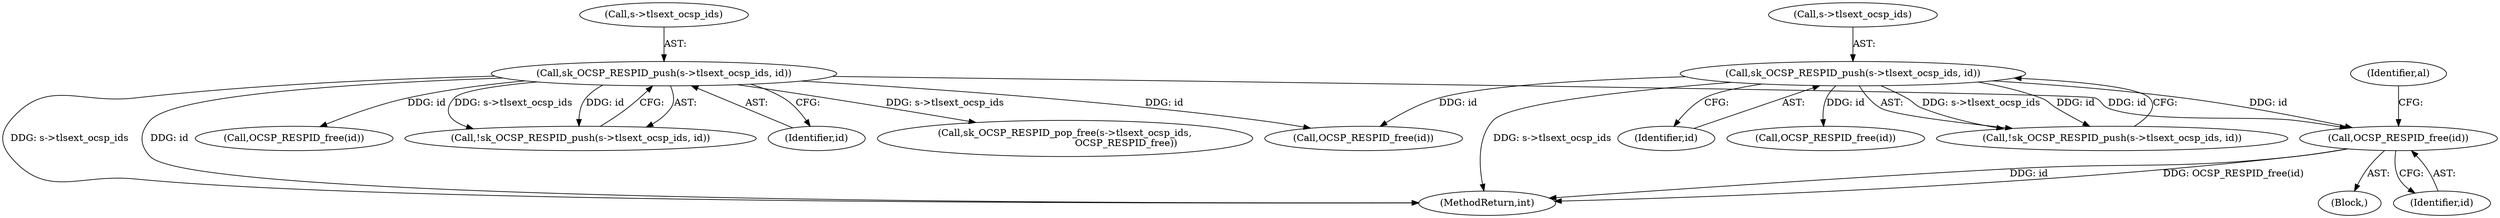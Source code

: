 digraph "0_openssl_2c0d295e26306e15a92eb23a84a1802005c1c137@API" {
"1001069" [label="(Call,OCSP_RESPID_free(id))"];
"1001098" [label="(Call,sk_OCSP_RESPID_push(s->tlsext_ocsp_ids, id))"];
"1001079" [label="(Call,sk_OCSP_RESPID_push(s->tlsext_ocsp_ids, id))"];
"1001026" [label="(Call,sk_OCSP_RESPID_pop_free(s->tlsext_ocsp_ids,\n                                        OCSP_RESPID_free))"];
"1001083" [label="(Identifier,id)"];
"1001079" [label="(Call,sk_OCSP_RESPID_push(s->tlsext_ocsp_ids, id))"];
"1001093" [label="(Call,OCSP_RESPID_free(id))"];
"1001069" [label="(Call,OCSP_RESPID_free(id))"];
"1001099" [label="(Call,s->tlsext_ocsp_ids)"];
"1001085" [label="(Call,OCSP_RESPID_free(id))"];
"1001080" [label="(Call,s->tlsext_ocsp_ids)"];
"1001104" [label="(Call,OCSP_RESPID_free(id))"];
"1001073" [label="(Identifier,al)"];
"1001097" [label="(Call,!sk_OCSP_RESPID_push(s->tlsext_ocsp_ids, id))"];
"1001068" [label="(Block,)"];
"1001078" [label="(Call,!sk_OCSP_RESPID_push(s->tlsext_ocsp_ids, id))"];
"1001098" [label="(Call,sk_OCSP_RESPID_push(s->tlsext_ocsp_ids, id))"];
"1001070" [label="(Identifier,id)"];
"1001102" [label="(Identifier,id)"];
"1001283" [label="(MethodReturn,int)"];
"1001069" -> "1001068"  [label="AST: "];
"1001069" -> "1001070"  [label="CFG: "];
"1001070" -> "1001069"  [label="AST: "];
"1001073" -> "1001069"  [label="CFG: "];
"1001069" -> "1001283"  [label="DDG: OCSP_RESPID_free(id)"];
"1001069" -> "1001283"  [label="DDG: id"];
"1001098" -> "1001069"  [label="DDG: id"];
"1001079" -> "1001069"  [label="DDG: id"];
"1001098" -> "1001097"  [label="AST: "];
"1001098" -> "1001102"  [label="CFG: "];
"1001099" -> "1001098"  [label="AST: "];
"1001102" -> "1001098"  [label="AST: "];
"1001097" -> "1001098"  [label="CFG: "];
"1001098" -> "1001283"  [label="DDG: s->tlsext_ocsp_ids"];
"1001098" -> "1001283"  [label="DDG: id"];
"1001098" -> "1001026"  [label="DDG: s->tlsext_ocsp_ids"];
"1001098" -> "1001093"  [label="DDG: id"];
"1001098" -> "1001097"  [label="DDG: s->tlsext_ocsp_ids"];
"1001098" -> "1001097"  [label="DDG: id"];
"1001098" -> "1001104"  [label="DDG: id"];
"1001079" -> "1001078"  [label="AST: "];
"1001079" -> "1001083"  [label="CFG: "];
"1001080" -> "1001079"  [label="AST: "];
"1001083" -> "1001079"  [label="AST: "];
"1001078" -> "1001079"  [label="CFG: "];
"1001079" -> "1001283"  [label="DDG: s->tlsext_ocsp_ids"];
"1001079" -> "1001078"  [label="DDG: s->tlsext_ocsp_ids"];
"1001079" -> "1001078"  [label="DDG: id"];
"1001079" -> "1001085"  [label="DDG: id"];
"1001079" -> "1001093"  [label="DDG: id"];
}
